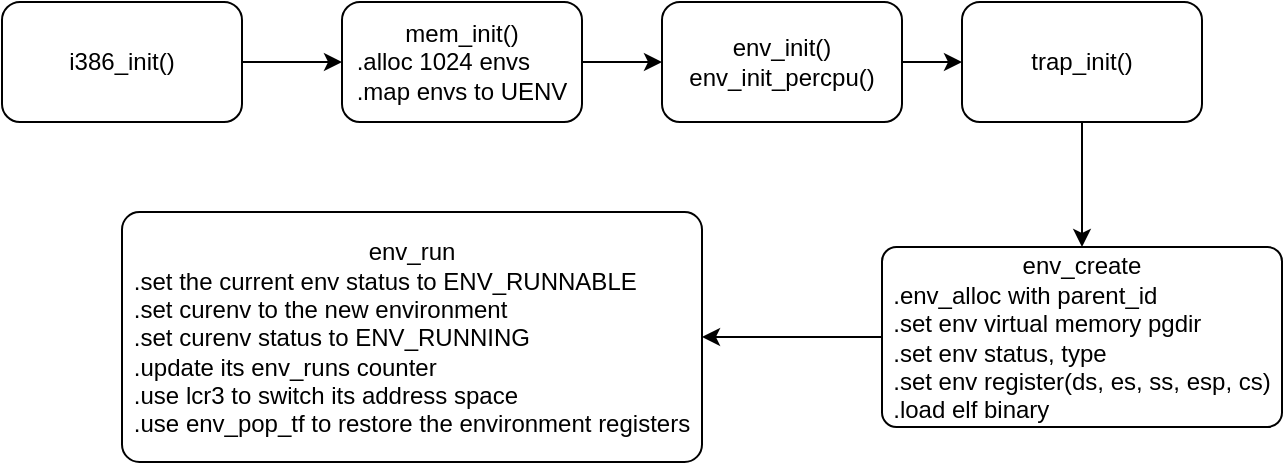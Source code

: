 <mxfile version="15.4.0" type="device"><diagram id="3fXy6TPwxgpUvRRobnxS" name="第 1 页"><mxGraphModel dx="946" dy="608" grid="1" gridSize="10" guides="1" tooltips="1" connect="1" arrows="1" fold="1" page="1" pageScale="1" pageWidth="827" pageHeight="1169" math="0" shadow="0"><root><mxCell id="0"/><mxCell id="1" parent="0"/><mxCell id="BLeZ5fxSAn0t8pFA7dJ1-10" style="edgeStyle=orthogonalEdgeStyle;rounded=0;orthogonalLoop=1;jettySize=auto;html=1;entryX=0;entryY=0.5;entryDx=0;entryDy=0;" edge="1" parent="1" source="BLeZ5fxSAn0t8pFA7dJ1-1" target="BLeZ5fxSAn0t8pFA7dJ1-2"><mxGeometry relative="1" as="geometry"/></mxCell><mxCell id="BLeZ5fxSAn0t8pFA7dJ1-1" value="i386_init()" style="rounded=1;whiteSpace=wrap;html=1;" vertex="1" parent="1"><mxGeometry x="70" y="230" width="120" height="60" as="geometry"/></mxCell><mxCell id="BLeZ5fxSAn0t8pFA7dJ1-12" style="edgeStyle=orthogonalEdgeStyle;rounded=0;orthogonalLoop=1;jettySize=auto;html=1;entryX=0;entryY=0.5;entryDx=0;entryDy=0;" edge="1" parent="1" source="BLeZ5fxSAn0t8pFA7dJ1-2" target="BLeZ5fxSAn0t8pFA7dJ1-3"><mxGeometry relative="1" as="geometry"/></mxCell><mxCell id="BLeZ5fxSAn0t8pFA7dJ1-2" value="mem_init()&lt;br&gt;&lt;div style=&quot;text-align: left&quot;&gt;&lt;span&gt;.alloc 1024 envs&lt;/span&gt;&lt;/div&gt;.map envs to UENV" style="rounded=1;whiteSpace=wrap;html=1;" vertex="1" parent="1"><mxGeometry x="240" y="230" width="120" height="60" as="geometry"/></mxCell><mxCell id="BLeZ5fxSAn0t8pFA7dJ1-13" style="edgeStyle=orthogonalEdgeStyle;rounded=0;orthogonalLoop=1;jettySize=auto;html=1;entryX=0;entryY=0.5;entryDx=0;entryDy=0;" edge="1" parent="1" source="BLeZ5fxSAn0t8pFA7dJ1-3" target="BLeZ5fxSAn0t8pFA7dJ1-4"><mxGeometry relative="1" as="geometry"/></mxCell><mxCell id="BLeZ5fxSAn0t8pFA7dJ1-3" value="env_init()&lt;br&gt;env_init_percpu()" style="rounded=1;whiteSpace=wrap;html=1;" vertex="1" parent="1"><mxGeometry x="400" y="230" width="120" height="60" as="geometry"/></mxCell><mxCell id="BLeZ5fxSAn0t8pFA7dJ1-14" style="edgeStyle=orthogonalEdgeStyle;rounded=0;orthogonalLoop=1;jettySize=auto;html=1;" edge="1" parent="1" source="BLeZ5fxSAn0t8pFA7dJ1-4" target="BLeZ5fxSAn0t8pFA7dJ1-5"><mxGeometry relative="1" as="geometry"/></mxCell><mxCell id="BLeZ5fxSAn0t8pFA7dJ1-4" value="trap_init()" style="rounded=1;whiteSpace=wrap;html=1;" vertex="1" parent="1"><mxGeometry x="550" y="230" width="120" height="60" as="geometry"/></mxCell><mxCell id="BLeZ5fxSAn0t8pFA7dJ1-15" style="edgeStyle=orthogonalEdgeStyle;rounded=0;orthogonalLoop=1;jettySize=auto;html=1;" edge="1" parent="1" source="BLeZ5fxSAn0t8pFA7dJ1-5" target="BLeZ5fxSAn0t8pFA7dJ1-9"><mxGeometry relative="1" as="geometry"/></mxCell><mxCell id="BLeZ5fxSAn0t8pFA7dJ1-5" value="env_create&lt;br&gt;&lt;div style=&quot;text-align: left&quot;&gt;&lt;span&gt;.env_alloc with parent_id&lt;/span&gt;&lt;/div&gt;&lt;div style=&quot;text-align: left&quot;&gt;&lt;span&gt;.set env virtual memory pgdir&lt;/span&gt;&lt;/div&gt;&lt;div style=&quot;text-align: left&quot;&gt;&lt;span&gt;.set env status, type&lt;/span&gt;&lt;/div&gt;&lt;div style=&quot;text-align: left&quot;&gt;&lt;span&gt;.set env register(ds, es, ss, esp, cs)&lt;/span&gt;&lt;/div&gt;&lt;div style=&quot;text-align: left&quot;&gt;.load elf binary&lt;/div&gt;" style="rounded=1;whiteSpace=wrap;html=1;arcSize=8;" vertex="1" parent="1"><mxGeometry x="510" y="352.5" width="200" height="90" as="geometry"/></mxCell><mxCell id="BLeZ5fxSAn0t8pFA7dJ1-9" value="env_run&lt;br&gt;&lt;div style=&quot;text-align: left&quot;&gt;&lt;span&gt;.set the current env status to ENV_RUNNABLE&lt;/span&gt;&lt;/div&gt;&lt;div style=&quot;text-align: left&quot;&gt;&lt;span&gt;.set curenv to the new environment&amp;nbsp;&lt;/span&gt;&lt;/div&gt;&lt;div style=&quot;text-align: left&quot;&gt;&lt;span&gt;.set curenv status to ENV_RUNNING&lt;/span&gt;&lt;/div&gt;&lt;div style=&quot;text-align: left&quot;&gt;&lt;span&gt;.update its env_runs counter&lt;/span&gt;&lt;/div&gt;&lt;div style=&quot;text-align: left&quot;&gt;&lt;span&gt;.use lcr3 to switch its address space&lt;/span&gt;&lt;/div&gt;&lt;div style=&quot;text-align: left&quot;&gt;&lt;span&gt;.use env_pop_tf to restore the environment registers&lt;/span&gt;&lt;/div&gt;" style="rounded=1;whiteSpace=wrap;html=1;arcSize=7;" vertex="1" parent="1"><mxGeometry x="130" y="335" width="290" height="125" as="geometry"/></mxCell></root></mxGraphModel></diagram></mxfile>